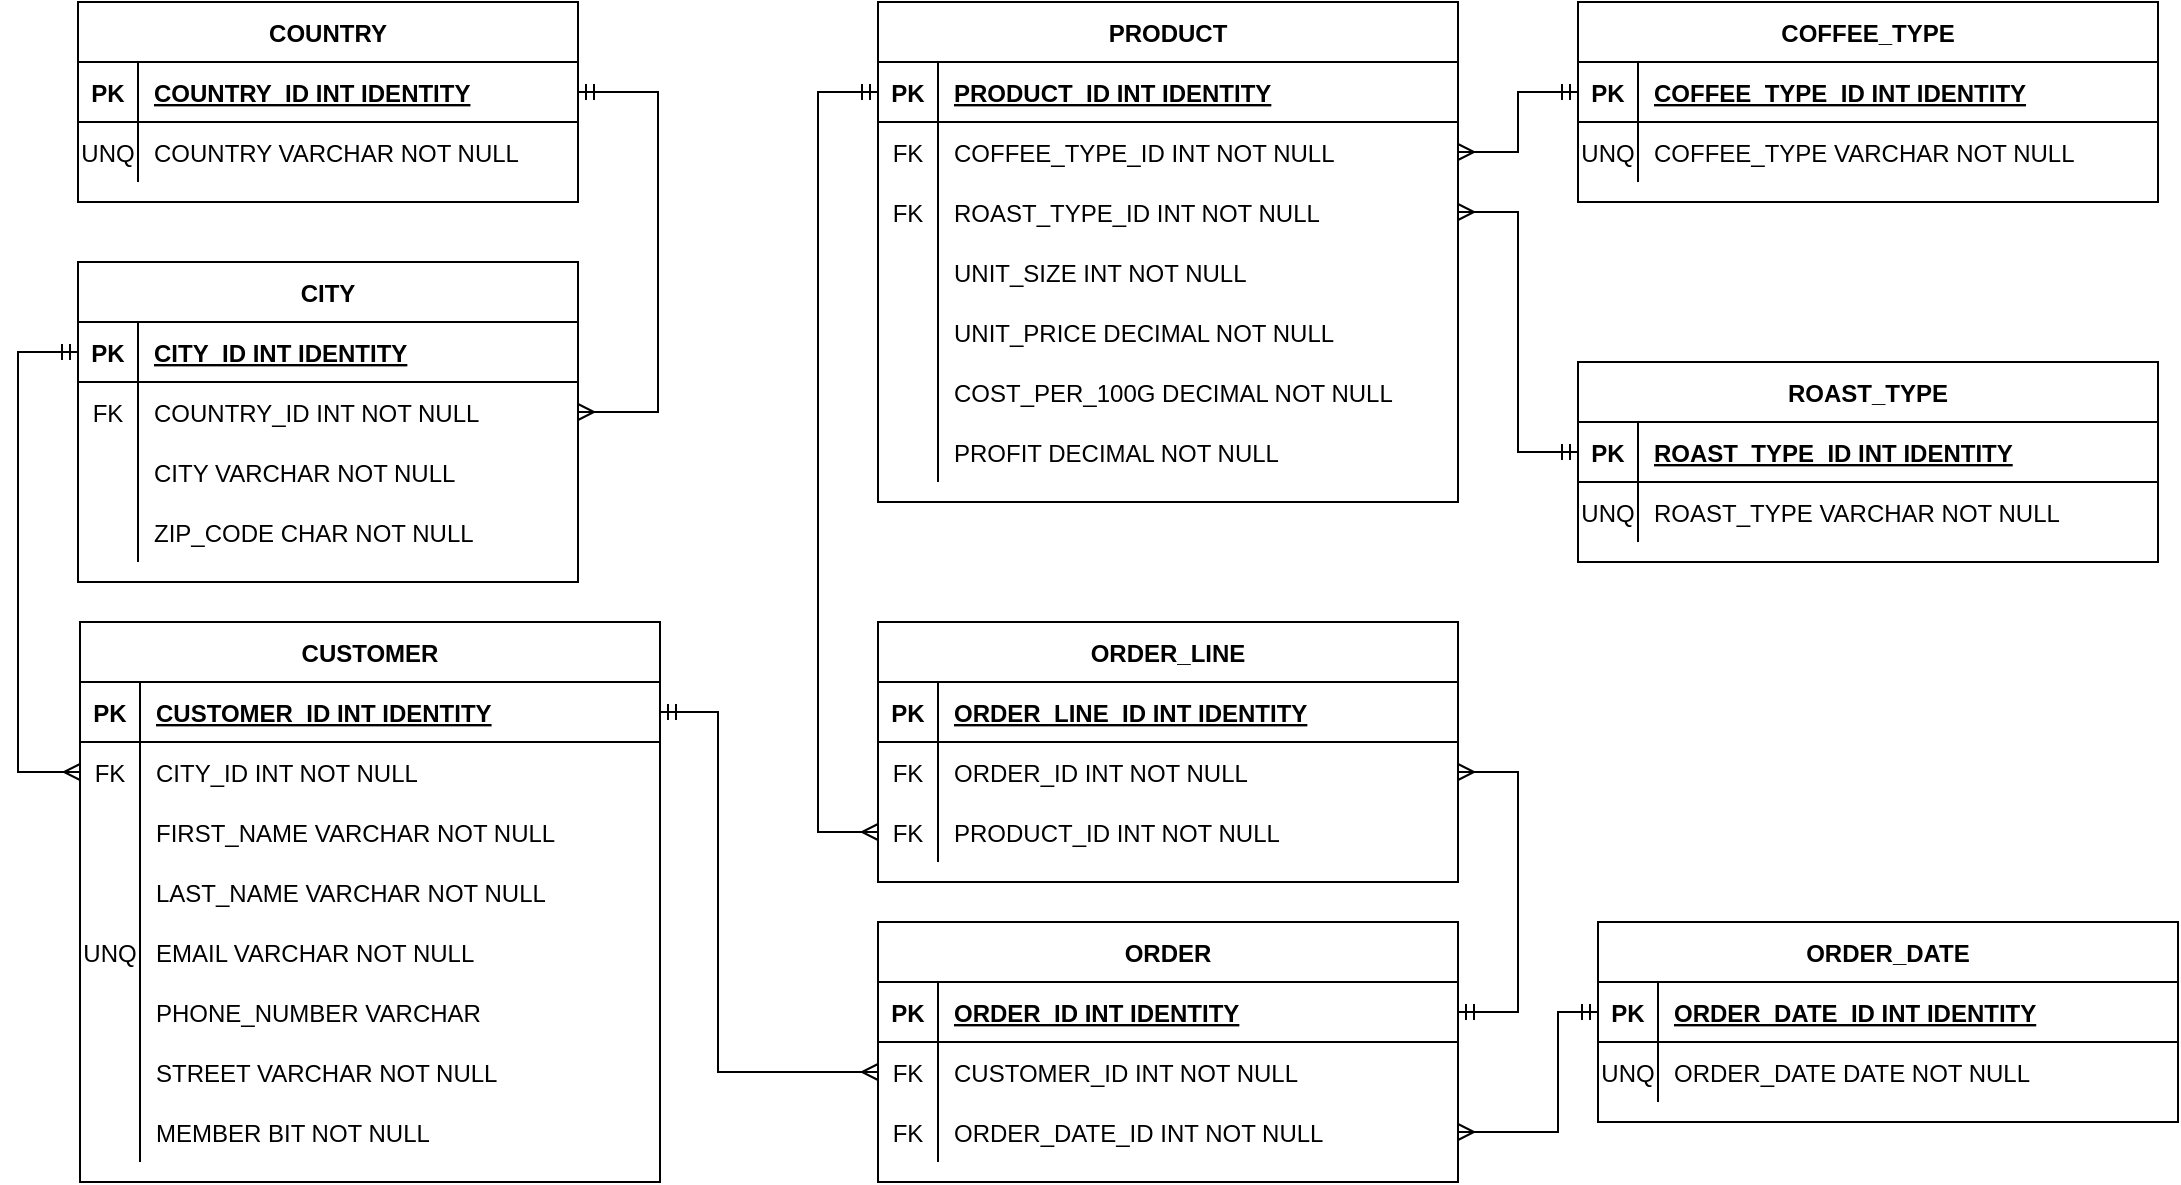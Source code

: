 <mxfile version="26.0.16">
  <diagram id="R2lEEEUBdFMjLlhIrx00" name="Page-1">
    <mxGraphModel dx="1434" dy="836" grid="1" gridSize="10" guides="1" tooltips="1" connect="1" arrows="1" fold="1" page="1" pageScale="1" pageWidth="850" pageHeight="1100" math="0" shadow="0" extFonts="Permanent Marker^https://fonts.googleapis.com/css?family=Permanent+Marker">
      <root>
        <mxCell id="0" />
        <mxCell id="1" parent="0" />
        <mxCell id="C-vyLk0tnHw3VtMMgP7b-2" value="CITY" style="shape=table;startSize=30;container=1;collapsible=1;childLayout=tableLayout;fixedRows=1;rowLines=0;fontStyle=1;align=center;resizeLast=1;" parent="1" vertex="1">
          <mxGeometry x="70" y="340" width="250" height="160" as="geometry" />
        </mxCell>
        <mxCell id="C-vyLk0tnHw3VtMMgP7b-3" value="" style="shape=partialRectangle;collapsible=0;dropTarget=0;pointerEvents=0;fillColor=none;points=[[0,0.5],[1,0.5]];portConstraint=eastwest;top=0;left=0;right=0;bottom=1;" parent="C-vyLk0tnHw3VtMMgP7b-2" vertex="1">
          <mxGeometry y="30" width="250" height="30" as="geometry" />
        </mxCell>
        <mxCell id="C-vyLk0tnHw3VtMMgP7b-4" value="PK" style="shape=partialRectangle;overflow=hidden;connectable=0;fillColor=none;top=0;left=0;bottom=0;right=0;fontStyle=1;" parent="C-vyLk0tnHw3VtMMgP7b-3" vertex="1">
          <mxGeometry width="30" height="30" as="geometry">
            <mxRectangle width="30" height="30" as="alternateBounds" />
          </mxGeometry>
        </mxCell>
        <mxCell id="C-vyLk0tnHw3VtMMgP7b-5" value="CITY_ID INT IDENTITY" style="shape=partialRectangle;overflow=hidden;connectable=0;fillColor=none;top=0;left=0;bottom=0;right=0;align=left;spacingLeft=6;fontStyle=5;" parent="C-vyLk0tnHw3VtMMgP7b-3" vertex="1">
          <mxGeometry x="30" width="220" height="30" as="geometry">
            <mxRectangle width="220" height="30" as="alternateBounds" />
          </mxGeometry>
        </mxCell>
        <mxCell id="C-vyLk0tnHw3VtMMgP7b-6" value="" style="shape=partialRectangle;collapsible=0;dropTarget=0;pointerEvents=0;fillColor=none;points=[[0,0.5],[1,0.5]];portConstraint=eastwest;top=0;left=0;right=0;bottom=0;" parent="C-vyLk0tnHw3VtMMgP7b-2" vertex="1">
          <mxGeometry y="60" width="250" height="30" as="geometry" />
        </mxCell>
        <mxCell id="C-vyLk0tnHw3VtMMgP7b-7" value="FK" style="shape=partialRectangle;overflow=hidden;connectable=0;fillColor=none;top=0;left=0;bottom=0;right=0;" parent="C-vyLk0tnHw3VtMMgP7b-6" vertex="1">
          <mxGeometry width="30" height="30" as="geometry">
            <mxRectangle width="30" height="30" as="alternateBounds" />
          </mxGeometry>
        </mxCell>
        <mxCell id="C-vyLk0tnHw3VtMMgP7b-8" value="COUNTRY_ID INT NOT NULL" style="shape=partialRectangle;overflow=hidden;connectable=0;fillColor=none;top=0;left=0;bottom=0;right=0;align=left;spacingLeft=6;" parent="C-vyLk0tnHw3VtMMgP7b-6" vertex="1">
          <mxGeometry x="30" width="220" height="30" as="geometry">
            <mxRectangle width="220" height="30" as="alternateBounds" />
          </mxGeometry>
        </mxCell>
        <mxCell id="C-vyLk0tnHw3VtMMgP7b-9" value="" style="shape=partialRectangle;collapsible=0;dropTarget=0;pointerEvents=0;fillColor=none;points=[[0,0.5],[1,0.5]];portConstraint=eastwest;top=0;left=0;right=0;bottom=0;" parent="C-vyLk0tnHw3VtMMgP7b-2" vertex="1">
          <mxGeometry y="90" width="250" height="30" as="geometry" />
        </mxCell>
        <mxCell id="C-vyLk0tnHw3VtMMgP7b-10" value="" style="shape=partialRectangle;overflow=hidden;connectable=0;fillColor=none;top=0;left=0;bottom=0;right=0;" parent="C-vyLk0tnHw3VtMMgP7b-9" vertex="1">
          <mxGeometry width="30" height="30" as="geometry">
            <mxRectangle width="30" height="30" as="alternateBounds" />
          </mxGeometry>
        </mxCell>
        <mxCell id="C-vyLk0tnHw3VtMMgP7b-11" value="CITY VARCHAR NOT NULL" style="shape=partialRectangle;overflow=hidden;connectable=0;fillColor=none;top=0;left=0;bottom=0;right=0;align=left;spacingLeft=6;" parent="C-vyLk0tnHw3VtMMgP7b-9" vertex="1">
          <mxGeometry x="30" width="220" height="30" as="geometry">
            <mxRectangle width="220" height="30" as="alternateBounds" />
          </mxGeometry>
        </mxCell>
        <mxCell id="4WcTPn_xQKYpW32ecyxK-1" value="" style="shape=partialRectangle;collapsible=0;dropTarget=0;pointerEvents=0;fillColor=none;points=[[0,0.5],[1,0.5]];portConstraint=eastwest;top=0;left=0;right=0;bottom=0;" parent="C-vyLk0tnHw3VtMMgP7b-2" vertex="1">
          <mxGeometry y="120" width="250" height="30" as="geometry" />
        </mxCell>
        <mxCell id="4WcTPn_xQKYpW32ecyxK-2" value="" style="shape=partialRectangle;overflow=hidden;connectable=0;fillColor=none;top=0;left=0;bottom=0;right=0;" parent="4WcTPn_xQKYpW32ecyxK-1" vertex="1">
          <mxGeometry width="30" height="30" as="geometry">
            <mxRectangle width="30" height="30" as="alternateBounds" />
          </mxGeometry>
        </mxCell>
        <mxCell id="4WcTPn_xQKYpW32ecyxK-3" value="ZIP_CODE CHAR NOT NULL" style="shape=partialRectangle;overflow=hidden;connectable=0;fillColor=none;top=0;left=0;bottom=0;right=0;align=left;spacingLeft=6;" parent="4WcTPn_xQKYpW32ecyxK-1" vertex="1">
          <mxGeometry x="30" width="220" height="30" as="geometry">
            <mxRectangle width="220" height="30" as="alternateBounds" />
          </mxGeometry>
        </mxCell>
        <mxCell id="C-vyLk0tnHw3VtMMgP7b-23" value="COUNTRY" style="shape=table;startSize=30;container=1;collapsible=1;childLayout=tableLayout;fixedRows=1;rowLines=0;fontStyle=1;align=center;resizeLast=1;" parent="1" vertex="1">
          <mxGeometry x="70" y="210" width="250" height="100" as="geometry" />
        </mxCell>
        <mxCell id="C-vyLk0tnHw3VtMMgP7b-24" value="" style="shape=partialRectangle;collapsible=0;dropTarget=0;pointerEvents=0;fillColor=none;points=[[0,0.5],[1,0.5]];portConstraint=eastwest;top=0;left=0;right=0;bottom=1;" parent="C-vyLk0tnHw3VtMMgP7b-23" vertex="1">
          <mxGeometry y="30" width="250" height="30" as="geometry" />
        </mxCell>
        <mxCell id="C-vyLk0tnHw3VtMMgP7b-25" value="PK" style="shape=partialRectangle;overflow=hidden;connectable=0;fillColor=none;top=0;left=0;bottom=0;right=0;fontStyle=1;" parent="C-vyLk0tnHw3VtMMgP7b-24" vertex="1">
          <mxGeometry width="30" height="30" as="geometry">
            <mxRectangle width="30" height="30" as="alternateBounds" />
          </mxGeometry>
        </mxCell>
        <mxCell id="C-vyLk0tnHw3VtMMgP7b-26" value="COUNTRY_ID INT IDENTITY" style="shape=partialRectangle;overflow=hidden;connectable=0;fillColor=none;top=0;left=0;bottom=0;right=0;align=left;spacingLeft=6;fontStyle=5;" parent="C-vyLk0tnHw3VtMMgP7b-24" vertex="1">
          <mxGeometry x="30" width="220" height="30" as="geometry">
            <mxRectangle width="220" height="30" as="alternateBounds" />
          </mxGeometry>
        </mxCell>
        <mxCell id="C-vyLk0tnHw3VtMMgP7b-27" value="" style="shape=partialRectangle;collapsible=0;dropTarget=0;pointerEvents=0;fillColor=none;points=[[0,0.5],[1,0.5]];portConstraint=eastwest;top=0;left=0;right=0;bottom=0;" parent="C-vyLk0tnHw3VtMMgP7b-23" vertex="1">
          <mxGeometry y="60" width="250" height="30" as="geometry" />
        </mxCell>
        <mxCell id="C-vyLk0tnHw3VtMMgP7b-28" value="UNQ" style="shape=partialRectangle;overflow=hidden;connectable=0;fillColor=none;top=0;left=0;bottom=0;right=0;" parent="C-vyLk0tnHw3VtMMgP7b-27" vertex="1">
          <mxGeometry width="30" height="30" as="geometry">
            <mxRectangle width="30" height="30" as="alternateBounds" />
          </mxGeometry>
        </mxCell>
        <mxCell id="C-vyLk0tnHw3VtMMgP7b-29" value="COUNTRY VARCHAR NOT NULL" style="shape=partialRectangle;overflow=hidden;connectable=0;fillColor=none;top=0;left=0;bottom=0;right=0;align=left;spacingLeft=6;" parent="C-vyLk0tnHw3VtMMgP7b-27" vertex="1">
          <mxGeometry x="30" width="220" height="30" as="geometry">
            <mxRectangle width="220" height="30" as="alternateBounds" />
          </mxGeometry>
        </mxCell>
        <mxCell id="KAvF5KsveGvB4CK7EqlH-1" style="edgeStyle=orthogonalEdgeStyle;rounded=0;orthogonalLoop=1;jettySize=auto;html=1;exitX=1;exitY=0.5;exitDx=0;exitDy=0;entryX=1;entryY=0.5;entryDx=0;entryDy=0;startArrow=ERmany;startFill=0;endArrow=ERmandOne;endFill=0;" parent="1" source="C-vyLk0tnHw3VtMMgP7b-6" target="C-vyLk0tnHw3VtMMgP7b-24" edge="1">
          <mxGeometry relative="1" as="geometry">
            <Array as="points">
              <mxPoint x="360" y="415" />
              <mxPoint x="360" y="255" />
            </Array>
          </mxGeometry>
        </mxCell>
        <mxCell id="KAvF5KsveGvB4CK7EqlH-3" value="CUSTOMER" style="shape=table;startSize=30;container=1;collapsible=1;childLayout=tableLayout;fixedRows=1;rowLines=0;fontStyle=1;align=center;resizeLast=1;" parent="1" vertex="1">
          <mxGeometry x="71" y="520" width="290" height="280" as="geometry" />
        </mxCell>
        <mxCell id="KAvF5KsveGvB4CK7EqlH-4" value="" style="shape=partialRectangle;collapsible=0;dropTarget=0;pointerEvents=0;fillColor=none;points=[[0,0.5],[1,0.5]];portConstraint=eastwest;top=0;left=0;right=0;bottom=1;" parent="KAvF5KsveGvB4CK7EqlH-3" vertex="1">
          <mxGeometry y="30" width="290" height="30" as="geometry" />
        </mxCell>
        <mxCell id="KAvF5KsveGvB4CK7EqlH-5" value="PK" style="shape=partialRectangle;overflow=hidden;connectable=0;fillColor=none;top=0;left=0;bottom=0;right=0;fontStyle=1;" parent="KAvF5KsveGvB4CK7EqlH-4" vertex="1">
          <mxGeometry width="30" height="30" as="geometry">
            <mxRectangle width="30" height="30" as="alternateBounds" />
          </mxGeometry>
        </mxCell>
        <mxCell id="KAvF5KsveGvB4CK7EqlH-6" value="CUSTOMER_ID INT IDENTITY" style="shape=partialRectangle;overflow=hidden;connectable=0;fillColor=none;top=0;left=0;bottom=0;right=0;align=left;spacingLeft=6;fontStyle=5;" parent="KAvF5KsveGvB4CK7EqlH-4" vertex="1">
          <mxGeometry x="30" width="260" height="30" as="geometry">
            <mxRectangle width="260" height="30" as="alternateBounds" />
          </mxGeometry>
        </mxCell>
        <mxCell id="KAvF5KsveGvB4CK7EqlH-7" value="" style="shape=partialRectangle;collapsible=0;dropTarget=0;pointerEvents=0;fillColor=none;points=[[0,0.5],[1,0.5]];portConstraint=eastwest;top=0;left=0;right=0;bottom=0;" parent="KAvF5KsveGvB4CK7EqlH-3" vertex="1">
          <mxGeometry y="60" width="290" height="30" as="geometry" />
        </mxCell>
        <mxCell id="KAvF5KsveGvB4CK7EqlH-8" value="FK" style="shape=partialRectangle;overflow=hidden;connectable=0;fillColor=none;top=0;left=0;bottom=0;right=0;" parent="KAvF5KsveGvB4CK7EqlH-7" vertex="1">
          <mxGeometry width="30" height="30" as="geometry">
            <mxRectangle width="30" height="30" as="alternateBounds" />
          </mxGeometry>
        </mxCell>
        <mxCell id="KAvF5KsveGvB4CK7EqlH-9" value="CITY_ID INT NOT NULL" style="shape=partialRectangle;overflow=hidden;connectable=0;fillColor=none;top=0;left=0;bottom=0;right=0;align=left;spacingLeft=6;" parent="KAvF5KsveGvB4CK7EqlH-7" vertex="1">
          <mxGeometry x="30" width="260" height="30" as="geometry">
            <mxRectangle width="260" height="30" as="alternateBounds" />
          </mxGeometry>
        </mxCell>
        <mxCell id="KAvF5KsveGvB4CK7EqlH-10" value="" style="shape=partialRectangle;collapsible=0;dropTarget=0;pointerEvents=0;fillColor=none;points=[[0,0.5],[1,0.5]];portConstraint=eastwest;top=0;left=0;right=0;bottom=0;" parent="KAvF5KsveGvB4CK7EqlH-3" vertex="1">
          <mxGeometry y="90" width="290" height="30" as="geometry" />
        </mxCell>
        <mxCell id="KAvF5KsveGvB4CK7EqlH-11" value="" style="shape=partialRectangle;overflow=hidden;connectable=0;fillColor=none;top=0;left=0;bottom=0;right=0;" parent="KAvF5KsveGvB4CK7EqlH-10" vertex="1">
          <mxGeometry width="30" height="30" as="geometry">
            <mxRectangle width="30" height="30" as="alternateBounds" />
          </mxGeometry>
        </mxCell>
        <mxCell id="KAvF5KsveGvB4CK7EqlH-12" value="FIRST_NAME VARCHAR NOT NULL" style="shape=partialRectangle;overflow=hidden;connectable=0;fillColor=none;top=0;left=0;bottom=0;right=0;align=left;spacingLeft=6;" parent="KAvF5KsveGvB4CK7EqlH-10" vertex="1">
          <mxGeometry x="30" width="260" height="30" as="geometry">
            <mxRectangle width="260" height="30" as="alternateBounds" />
          </mxGeometry>
        </mxCell>
        <mxCell id="KAvF5KsveGvB4CK7EqlH-15" value="" style="shape=partialRectangle;collapsible=0;dropTarget=0;pointerEvents=0;fillColor=none;points=[[0,0.5],[1,0.5]];portConstraint=eastwest;top=0;left=0;right=0;bottom=0;" parent="KAvF5KsveGvB4CK7EqlH-3" vertex="1">
          <mxGeometry y="120" width="290" height="30" as="geometry" />
        </mxCell>
        <mxCell id="KAvF5KsveGvB4CK7EqlH-16" value="" style="shape=partialRectangle;overflow=hidden;connectable=0;fillColor=none;top=0;left=0;bottom=0;right=0;" parent="KAvF5KsveGvB4CK7EqlH-15" vertex="1">
          <mxGeometry width="30" height="30" as="geometry">
            <mxRectangle width="30" height="30" as="alternateBounds" />
          </mxGeometry>
        </mxCell>
        <mxCell id="KAvF5KsveGvB4CK7EqlH-17" value="LAST_NAME VARCHAR NOT NULL" style="shape=partialRectangle;overflow=hidden;connectable=0;fillColor=none;top=0;left=0;bottom=0;right=0;align=left;spacingLeft=6;" parent="KAvF5KsveGvB4CK7EqlH-15" vertex="1">
          <mxGeometry x="30" width="260" height="30" as="geometry">
            <mxRectangle width="260" height="30" as="alternateBounds" />
          </mxGeometry>
        </mxCell>
        <mxCell id="KAvF5KsveGvB4CK7EqlH-18" value="" style="shape=partialRectangle;collapsible=0;dropTarget=0;pointerEvents=0;fillColor=none;points=[[0,0.5],[1,0.5]];portConstraint=eastwest;top=0;left=0;right=0;bottom=0;" parent="KAvF5KsveGvB4CK7EqlH-3" vertex="1">
          <mxGeometry y="150" width="290" height="30" as="geometry" />
        </mxCell>
        <mxCell id="KAvF5KsveGvB4CK7EqlH-19" value="UNQ" style="shape=partialRectangle;overflow=hidden;connectable=0;fillColor=none;top=0;left=0;bottom=0;right=0;" parent="KAvF5KsveGvB4CK7EqlH-18" vertex="1">
          <mxGeometry width="30" height="30" as="geometry">
            <mxRectangle width="30" height="30" as="alternateBounds" />
          </mxGeometry>
        </mxCell>
        <mxCell id="KAvF5KsveGvB4CK7EqlH-20" value="EMAIL VARCHAR NOT NULL" style="shape=partialRectangle;overflow=hidden;connectable=0;fillColor=none;top=0;left=0;bottom=0;right=0;align=left;spacingLeft=6;" parent="KAvF5KsveGvB4CK7EqlH-18" vertex="1">
          <mxGeometry x="30" width="260" height="30" as="geometry">
            <mxRectangle width="260" height="30" as="alternateBounds" />
          </mxGeometry>
        </mxCell>
        <mxCell id="KAvF5KsveGvB4CK7EqlH-21" value="" style="shape=partialRectangle;collapsible=0;dropTarget=0;pointerEvents=0;fillColor=none;points=[[0,0.5],[1,0.5]];portConstraint=eastwest;top=0;left=0;right=0;bottom=0;" parent="KAvF5KsveGvB4CK7EqlH-3" vertex="1">
          <mxGeometry y="180" width="290" height="30" as="geometry" />
        </mxCell>
        <mxCell id="KAvF5KsveGvB4CK7EqlH-22" value="" style="shape=partialRectangle;overflow=hidden;connectable=0;fillColor=none;top=0;left=0;bottom=0;right=0;" parent="KAvF5KsveGvB4CK7EqlH-21" vertex="1">
          <mxGeometry width="30" height="30" as="geometry">
            <mxRectangle width="30" height="30" as="alternateBounds" />
          </mxGeometry>
        </mxCell>
        <mxCell id="KAvF5KsveGvB4CK7EqlH-23" value="PHONE_NUMBER VARCHAR" style="shape=partialRectangle;overflow=hidden;connectable=0;fillColor=none;top=0;left=0;bottom=0;right=0;align=left;spacingLeft=6;" parent="KAvF5KsveGvB4CK7EqlH-21" vertex="1">
          <mxGeometry x="30" width="260" height="30" as="geometry">
            <mxRectangle width="260" height="30" as="alternateBounds" />
          </mxGeometry>
        </mxCell>
        <mxCell id="KAvF5KsveGvB4CK7EqlH-24" value="" style="shape=partialRectangle;collapsible=0;dropTarget=0;pointerEvents=0;fillColor=none;points=[[0,0.5],[1,0.5]];portConstraint=eastwest;top=0;left=0;right=0;bottom=0;" parent="KAvF5KsveGvB4CK7EqlH-3" vertex="1">
          <mxGeometry y="210" width="290" height="30" as="geometry" />
        </mxCell>
        <mxCell id="KAvF5KsveGvB4CK7EqlH-25" value="" style="shape=partialRectangle;overflow=hidden;connectable=0;fillColor=none;top=0;left=0;bottom=0;right=0;" parent="KAvF5KsveGvB4CK7EqlH-24" vertex="1">
          <mxGeometry width="30" height="30" as="geometry">
            <mxRectangle width="30" height="30" as="alternateBounds" />
          </mxGeometry>
        </mxCell>
        <mxCell id="KAvF5KsveGvB4CK7EqlH-26" value="STREET VARCHAR NOT NULL" style="shape=partialRectangle;overflow=hidden;connectable=0;fillColor=none;top=0;left=0;bottom=0;right=0;align=left;spacingLeft=6;" parent="KAvF5KsveGvB4CK7EqlH-24" vertex="1">
          <mxGeometry x="30" width="260" height="30" as="geometry">
            <mxRectangle width="260" height="30" as="alternateBounds" />
          </mxGeometry>
        </mxCell>
        <mxCell id="KAvF5KsveGvB4CK7EqlH-27" value="" style="shape=partialRectangle;collapsible=0;dropTarget=0;pointerEvents=0;fillColor=none;points=[[0,0.5],[1,0.5]];portConstraint=eastwest;top=0;left=0;right=0;bottom=0;" parent="KAvF5KsveGvB4CK7EqlH-3" vertex="1">
          <mxGeometry y="240" width="290" height="30" as="geometry" />
        </mxCell>
        <mxCell id="KAvF5KsveGvB4CK7EqlH-28" value="" style="shape=partialRectangle;overflow=hidden;connectable=0;fillColor=none;top=0;left=0;bottom=0;right=0;" parent="KAvF5KsveGvB4CK7EqlH-27" vertex="1">
          <mxGeometry width="30" height="30" as="geometry">
            <mxRectangle width="30" height="30" as="alternateBounds" />
          </mxGeometry>
        </mxCell>
        <mxCell id="KAvF5KsveGvB4CK7EqlH-29" value="MEMBER BIT NOT NULL" style="shape=partialRectangle;overflow=hidden;connectable=0;fillColor=none;top=0;left=0;bottom=0;right=0;align=left;spacingLeft=6;" parent="KAvF5KsveGvB4CK7EqlH-27" vertex="1">
          <mxGeometry x="30" width="260" height="30" as="geometry">
            <mxRectangle width="260" height="30" as="alternateBounds" />
          </mxGeometry>
        </mxCell>
        <mxCell id="KAvF5KsveGvB4CK7EqlH-14" style="edgeStyle=orthogonalEdgeStyle;rounded=0;orthogonalLoop=1;jettySize=auto;html=1;exitX=0;exitY=0.5;exitDx=0;exitDy=0;entryX=0;entryY=0.5;entryDx=0;entryDy=0;endArrow=ERmandOne;endFill=0;startArrow=ERmany;startFill=0;" parent="1" source="KAvF5KsveGvB4CK7EqlH-7" target="C-vyLk0tnHw3VtMMgP7b-3" edge="1">
          <mxGeometry relative="1" as="geometry">
            <Array as="points">
              <mxPoint x="40" y="595" />
              <mxPoint x="40" y="385" />
            </Array>
            <mxPoint x="70" y="405" as="targetPoint" />
          </mxGeometry>
        </mxCell>
        <mxCell id="KAvF5KsveGvB4CK7EqlH-30" value="ORDER" style="shape=table;startSize=30;container=1;collapsible=1;childLayout=tableLayout;fixedRows=1;rowLines=0;fontStyle=1;align=center;resizeLast=1;" parent="1" vertex="1">
          <mxGeometry x="470" y="670" width="290" height="130" as="geometry" />
        </mxCell>
        <mxCell id="KAvF5KsveGvB4CK7EqlH-31" value="" style="shape=partialRectangle;collapsible=0;dropTarget=0;pointerEvents=0;fillColor=none;points=[[0,0.5],[1,0.5]];portConstraint=eastwest;top=0;left=0;right=0;bottom=1;" parent="KAvF5KsveGvB4CK7EqlH-30" vertex="1">
          <mxGeometry y="30" width="290" height="30" as="geometry" />
        </mxCell>
        <mxCell id="KAvF5KsveGvB4CK7EqlH-32" value="PK" style="shape=partialRectangle;overflow=hidden;connectable=0;fillColor=none;top=0;left=0;bottom=0;right=0;fontStyle=1;" parent="KAvF5KsveGvB4CK7EqlH-31" vertex="1">
          <mxGeometry width="30" height="30" as="geometry">
            <mxRectangle width="30" height="30" as="alternateBounds" />
          </mxGeometry>
        </mxCell>
        <mxCell id="KAvF5KsveGvB4CK7EqlH-33" value="ORDER_ID INT IDENTITY" style="shape=partialRectangle;overflow=hidden;connectable=0;fillColor=none;top=0;left=0;bottom=0;right=0;align=left;spacingLeft=6;fontStyle=5;" parent="KAvF5KsveGvB4CK7EqlH-31" vertex="1">
          <mxGeometry x="30" width="260" height="30" as="geometry">
            <mxRectangle width="260" height="30" as="alternateBounds" />
          </mxGeometry>
        </mxCell>
        <mxCell id="KAvF5KsveGvB4CK7EqlH-34" value="" style="shape=partialRectangle;collapsible=0;dropTarget=0;pointerEvents=0;fillColor=none;points=[[0,0.5],[1,0.5]];portConstraint=eastwest;top=0;left=0;right=0;bottom=0;" parent="KAvF5KsveGvB4CK7EqlH-30" vertex="1">
          <mxGeometry y="60" width="290" height="30" as="geometry" />
        </mxCell>
        <mxCell id="KAvF5KsveGvB4CK7EqlH-35" value="FK" style="shape=partialRectangle;overflow=hidden;connectable=0;fillColor=none;top=0;left=0;bottom=0;right=0;" parent="KAvF5KsveGvB4CK7EqlH-34" vertex="1">
          <mxGeometry width="30" height="30" as="geometry">
            <mxRectangle width="30" height="30" as="alternateBounds" />
          </mxGeometry>
        </mxCell>
        <mxCell id="KAvF5KsveGvB4CK7EqlH-36" value="CUSTOMER_ID INT NOT NULL" style="shape=partialRectangle;overflow=hidden;connectable=0;fillColor=none;top=0;left=0;bottom=0;right=0;align=left;spacingLeft=6;" parent="KAvF5KsveGvB4CK7EqlH-34" vertex="1">
          <mxGeometry x="30" width="260" height="30" as="geometry">
            <mxRectangle width="260" height="30" as="alternateBounds" />
          </mxGeometry>
        </mxCell>
        <mxCell id="KAvF5KsveGvB4CK7EqlH-37" value="" style="shape=partialRectangle;collapsible=0;dropTarget=0;pointerEvents=0;fillColor=none;points=[[0,0.5],[1,0.5]];portConstraint=eastwest;top=0;left=0;right=0;bottom=0;" parent="KAvF5KsveGvB4CK7EqlH-30" vertex="1">
          <mxGeometry y="90" width="290" height="30" as="geometry" />
        </mxCell>
        <mxCell id="KAvF5KsveGvB4CK7EqlH-38" value="FK" style="shape=partialRectangle;overflow=hidden;connectable=0;fillColor=none;top=0;left=0;bottom=0;right=0;" parent="KAvF5KsveGvB4CK7EqlH-37" vertex="1">
          <mxGeometry width="30" height="30" as="geometry">
            <mxRectangle width="30" height="30" as="alternateBounds" />
          </mxGeometry>
        </mxCell>
        <mxCell id="KAvF5KsveGvB4CK7EqlH-39" value="ORDER_DATE_ID INT NOT NULL" style="shape=partialRectangle;overflow=hidden;connectable=0;fillColor=none;top=0;left=0;bottom=0;right=0;align=left;spacingLeft=6;" parent="KAvF5KsveGvB4CK7EqlH-37" vertex="1">
          <mxGeometry x="30" width="260" height="30" as="geometry">
            <mxRectangle width="260" height="30" as="alternateBounds" />
          </mxGeometry>
        </mxCell>
        <mxCell id="KAvF5KsveGvB4CK7EqlH-55" style="edgeStyle=orthogonalEdgeStyle;rounded=0;orthogonalLoop=1;jettySize=auto;html=1;exitX=0;exitY=0.5;exitDx=0;exitDy=0;entryX=1;entryY=0.5;entryDx=0;entryDy=0;startArrow=ERmany;startFill=0;endArrow=ERmandOne;endFill=0;" parent="1" source="KAvF5KsveGvB4CK7EqlH-34" target="KAvF5KsveGvB4CK7EqlH-4" edge="1">
          <mxGeometry relative="1" as="geometry">
            <Array as="points">
              <mxPoint x="390" y="745" />
              <mxPoint x="390" y="565" />
            </Array>
          </mxGeometry>
        </mxCell>
        <mxCell id="KAvF5KsveGvB4CK7EqlH-56" value="ORDER_LINE" style="shape=table;startSize=30;container=1;collapsible=1;childLayout=tableLayout;fixedRows=1;rowLines=0;fontStyle=1;align=center;resizeLast=1;" parent="1" vertex="1">
          <mxGeometry x="470" y="520" width="290" height="130" as="geometry" />
        </mxCell>
        <mxCell id="KAvF5KsveGvB4CK7EqlH-57" value="" style="shape=partialRectangle;collapsible=0;dropTarget=0;pointerEvents=0;fillColor=none;points=[[0,0.5],[1,0.5]];portConstraint=eastwest;top=0;left=0;right=0;bottom=1;" parent="KAvF5KsveGvB4CK7EqlH-56" vertex="1">
          <mxGeometry y="30" width="290" height="30" as="geometry" />
        </mxCell>
        <mxCell id="KAvF5KsveGvB4CK7EqlH-58" value="PK" style="shape=partialRectangle;overflow=hidden;connectable=0;fillColor=none;top=0;left=0;bottom=0;right=0;fontStyle=1;" parent="KAvF5KsveGvB4CK7EqlH-57" vertex="1">
          <mxGeometry width="30" height="30" as="geometry">
            <mxRectangle width="30" height="30" as="alternateBounds" />
          </mxGeometry>
        </mxCell>
        <mxCell id="KAvF5KsveGvB4CK7EqlH-59" value="ORDER_LINE_ID INT IDENTITY" style="shape=partialRectangle;overflow=hidden;connectable=0;fillColor=none;top=0;left=0;bottom=0;right=0;align=left;spacingLeft=6;fontStyle=5;" parent="KAvF5KsveGvB4CK7EqlH-57" vertex="1">
          <mxGeometry x="30" width="260" height="30" as="geometry">
            <mxRectangle width="260" height="30" as="alternateBounds" />
          </mxGeometry>
        </mxCell>
        <mxCell id="KAvF5KsveGvB4CK7EqlH-60" value="" style="shape=partialRectangle;collapsible=0;dropTarget=0;pointerEvents=0;fillColor=none;points=[[0,0.5],[1,0.5]];portConstraint=eastwest;top=0;left=0;right=0;bottom=0;" parent="KAvF5KsveGvB4CK7EqlH-56" vertex="1">
          <mxGeometry y="60" width="290" height="30" as="geometry" />
        </mxCell>
        <mxCell id="KAvF5KsveGvB4CK7EqlH-61" value="FK" style="shape=partialRectangle;overflow=hidden;connectable=0;fillColor=none;top=0;left=0;bottom=0;right=0;" parent="KAvF5KsveGvB4CK7EqlH-60" vertex="1">
          <mxGeometry width="30" height="30" as="geometry">
            <mxRectangle width="30" height="30" as="alternateBounds" />
          </mxGeometry>
        </mxCell>
        <mxCell id="KAvF5KsveGvB4CK7EqlH-62" value="ORDER_ID INT NOT NULL" style="shape=partialRectangle;overflow=hidden;connectable=0;fillColor=none;top=0;left=0;bottom=0;right=0;align=left;spacingLeft=6;" parent="KAvF5KsveGvB4CK7EqlH-60" vertex="1">
          <mxGeometry x="30" width="260" height="30" as="geometry">
            <mxRectangle width="260" height="30" as="alternateBounds" />
          </mxGeometry>
        </mxCell>
        <mxCell id="KAvF5KsveGvB4CK7EqlH-63" value="" style="shape=partialRectangle;collapsible=0;dropTarget=0;pointerEvents=0;fillColor=none;points=[[0,0.5],[1,0.5]];portConstraint=eastwest;top=0;left=0;right=0;bottom=0;" parent="KAvF5KsveGvB4CK7EqlH-56" vertex="1">
          <mxGeometry y="90" width="290" height="30" as="geometry" />
        </mxCell>
        <mxCell id="KAvF5KsveGvB4CK7EqlH-64" value="FK" style="shape=partialRectangle;overflow=hidden;connectable=0;fillColor=none;top=0;left=0;bottom=0;right=0;" parent="KAvF5KsveGvB4CK7EqlH-63" vertex="1">
          <mxGeometry width="30" height="30" as="geometry">
            <mxRectangle width="30" height="30" as="alternateBounds" />
          </mxGeometry>
        </mxCell>
        <mxCell id="KAvF5KsveGvB4CK7EqlH-65" value="PRODUCT_ID INT NOT NULL" style="shape=partialRectangle;overflow=hidden;connectable=0;fillColor=none;top=0;left=0;bottom=0;right=0;align=left;spacingLeft=6;" parent="KAvF5KsveGvB4CK7EqlH-63" vertex="1">
          <mxGeometry x="30" width="260" height="30" as="geometry">
            <mxRectangle width="260" height="30" as="alternateBounds" />
          </mxGeometry>
        </mxCell>
        <mxCell id="KAvF5KsveGvB4CK7EqlH-72" style="edgeStyle=orthogonalEdgeStyle;rounded=0;orthogonalLoop=1;jettySize=auto;html=1;startArrow=ERmany;startFill=0;endArrow=ERmandOne;endFill=0;entryX=1;entryY=0.5;entryDx=0;entryDy=0;exitX=1;exitY=0.5;exitDx=0;exitDy=0;" parent="1" source="KAvF5KsveGvB4CK7EqlH-60" target="KAvF5KsveGvB4CK7EqlH-31" edge="1">
          <mxGeometry relative="1" as="geometry">
            <mxPoint x="610" y="685" as="targetPoint" />
            <Array as="points">
              <mxPoint x="790" y="595" />
              <mxPoint x="790" y="715" />
            </Array>
            <mxPoint x="760" y="525" as="sourcePoint" />
          </mxGeometry>
        </mxCell>
        <mxCell id="KAvF5KsveGvB4CK7EqlH-73" value="PRODUCT" style="shape=table;startSize=30;container=1;collapsible=1;childLayout=tableLayout;fixedRows=1;rowLines=0;fontStyle=1;align=center;resizeLast=1;" parent="1" vertex="1">
          <mxGeometry x="470" y="210" width="290" height="250" as="geometry" />
        </mxCell>
        <mxCell id="KAvF5KsveGvB4CK7EqlH-74" value="" style="shape=partialRectangle;collapsible=0;dropTarget=0;pointerEvents=0;fillColor=none;points=[[0,0.5],[1,0.5]];portConstraint=eastwest;top=0;left=0;right=0;bottom=1;" parent="KAvF5KsveGvB4CK7EqlH-73" vertex="1">
          <mxGeometry y="30" width="290" height="30" as="geometry" />
        </mxCell>
        <mxCell id="KAvF5KsveGvB4CK7EqlH-75" value="PK" style="shape=partialRectangle;overflow=hidden;connectable=0;fillColor=none;top=0;left=0;bottom=0;right=0;fontStyle=1;" parent="KAvF5KsveGvB4CK7EqlH-74" vertex="1">
          <mxGeometry width="30" height="30" as="geometry">
            <mxRectangle width="30" height="30" as="alternateBounds" />
          </mxGeometry>
        </mxCell>
        <mxCell id="KAvF5KsveGvB4CK7EqlH-76" value="PRODUCT_ID INT IDENTITY" style="shape=partialRectangle;overflow=hidden;connectable=0;fillColor=none;top=0;left=0;bottom=0;right=0;align=left;spacingLeft=6;fontStyle=5;" parent="KAvF5KsveGvB4CK7EqlH-74" vertex="1">
          <mxGeometry x="30" width="260" height="30" as="geometry">
            <mxRectangle width="260" height="30" as="alternateBounds" />
          </mxGeometry>
        </mxCell>
        <mxCell id="KAvF5KsveGvB4CK7EqlH-80" value="" style="shape=partialRectangle;collapsible=0;dropTarget=0;pointerEvents=0;fillColor=none;points=[[0,0.5],[1,0.5]];portConstraint=eastwest;top=0;left=0;right=0;bottom=0;" parent="KAvF5KsveGvB4CK7EqlH-73" vertex="1">
          <mxGeometry y="60" width="290" height="30" as="geometry" />
        </mxCell>
        <mxCell id="KAvF5KsveGvB4CK7EqlH-81" value="FK" style="shape=partialRectangle;overflow=hidden;connectable=0;fillColor=none;top=0;left=0;bottom=0;right=0;" parent="KAvF5KsveGvB4CK7EqlH-80" vertex="1">
          <mxGeometry width="30" height="30" as="geometry">
            <mxRectangle width="30" height="30" as="alternateBounds" />
          </mxGeometry>
        </mxCell>
        <mxCell id="KAvF5KsveGvB4CK7EqlH-82" value="COFFEE_TYPE_ID INT NOT NULL" style="shape=partialRectangle;overflow=hidden;connectable=0;fillColor=none;top=0;left=0;bottom=0;right=0;align=left;spacingLeft=6;" parent="KAvF5KsveGvB4CK7EqlH-80" vertex="1">
          <mxGeometry x="30" width="260" height="30" as="geometry">
            <mxRectangle width="260" height="30" as="alternateBounds" />
          </mxGeometry>
        </mxCell>
        <mxCell id="KAvF5KsveGvB4CK7EqlH-100" value="" style="shape=partialRectangle;collapsible=0;dropTarget=0;pointerEvents=0;fillColor=none;points=[[0,0.5],[1,0.5]];portConstraint=eastwest;top=0;left=0;right=0;bottom=0;" parent="KAvF5KsveGvB4CK7EqlH-73" vertex="1">
          <mxGeometry y="90" width="290" height="30" as="geometry" />
        </mxCell>
        <mxCell id="KAvF5KsveGvB4CK7EqlH-101" value="FK" style="shape=partialRectangle;overflow=hidden;connectable=0;fillColor=none;top=0;left=0;bottom=0;right=0;" parent="KAvF5KsveGvB4CK7EqlH-100" vertex="1">
          <mxGeometry width="30" height="30" as="geometry">
            <mxRectangle width="30" height="30" as="alternateBounds" />
          </mxGeometry>
        </mxCell>
        <mxCell id="KAvF5KsveGvB4CK7EqlH-102" value="ROAST_TYPE_ID INT NOT NULL" style="shape=partialRectangle;overflow=hidden;connectable=0;fillColor=none;top=0;left=0;bottom=0;right=0;align=left;spacingLeft=6;" parent="KAvF5KsveGvB4CK7EqlH-100" vertex="1">
          <mxGeometry x="30" width="260" height="30" as="geometry">
            <mxRectangle width="260" height="30" as="alternateBounds" />
          </mxGeometry>
        </mxCell>
        <mxCell id="KAvF5KsveGvB4CK7EqlH-103" value="" style="shape=partialRectangle;collapsible=0;dropTarget=0;pointerEvents=0;fillColor=none;points=[[0,0.5],[1,0.5]];portConstraint=eastwest;top=0;left=0;right=0;bottom=0;" parent="KAvF5KsveGvB4CK7EqlH-73" vertex="1">
          <mxGeometry y="120" width="290" height="30" as="geometry" />
        </mxCell>
        <mxCell id="KAvF5KsveGvB4CK7EqlH-104" value="" style="shape=partialRectangle;overflow=hidden;connectable=0;fillColor=none;top=0;left=0;bottom=0;right=0;" parent="KAvF5KsveGvB4CK7EqlH-103" vertex="1">
          <mxGeometry width="30" height="30" as="geometry">
            <mxRectangle width="30" height="30" as="alternateBounds" />
          </mxGeometry>
        </mxCell>
        <mxCell id="KAvF5KsveGvB4CK7EqlH-105" value="UNIT_SIZE INT NOT NULL" style="shape=partialRectangle;overflow=hidden;connectable=0;fillColor=none;top=0;left=0;bottom=0;right=0;align=left;spacingLeft=6;" parent="KAvF5KsveGvB4CK7EqlH-103" vertex="1">
          <mxGeometry x="30" width="260" height="30" as="geometry">
            <mxRectangle width="260" height="30" as="alternateBounds" />
          </mxGeometry>
        </mxCell>
        <mxCell id="KAvF5KsveGvB4CK7EqlH-106" value="" style="shape=partialRectangle;collapsible=0;dropTarget=0;pointerEvents=0;fillColor=none;points=[[0,0.5],[1,0.5]];portConstraint=eastwest;top=0;left=0;right=0;bottom=0;" parent="KAvF5KsveGvB4CK7EqlH-73" vertex="1">
          <mxGeometry y="150" width="290" height="30" as="geometry" />
        </mxCell>
        <mxCell id="KAvF5KsveGvB4CK7EqlH-107" value="" style="shape=partialRectangle;overflow=hidden;connectable=0;fillColor=none;top=0;left=0;bottom=0;right=0;" parent="KAvF5KsveGvB4CK7EqlH-106" vertex="1">
          <mxGeometry width="30" height="30" as="geometry">
            <mxRectangle width="30" height="30" as="alternateBounds" />
          </mxGeometry>
        </mxCell>
        <mxCell id="KAvF5KsveGvB4CK7EqlH-108" value="UNIT_PRICE DECIMAL NOT NULL" style="shape=partialRectangle;overflow=hidden;connectable=0;fillColor=none;top=0;left=0;bottom=0;right=0;align=left;spacingLeft=6;" parent="KAvF5KsveGvB4CK7EqlH-106" vertex="1">
          <mxGeometry x="30" width="260" height="30" as="geometry">
            <mxRectangle width="260" height="30" as="alternateBounds" />
          </mxGeometry>
        </mxCell>
        <mxCell id="KAvF5KsveGvB4CK7EqlH-109" value="" style="shape=partialRectangle;collapsible=0;dropTarget=0;pointerEvents=0;fillColor=none;points=[[0,0.5],[1,0.5]];portConstraint=eastwest;top=0;left=0;right=0;bottom=0;" parent="KAvF5KsveGvB4CK7EqlH-73" vertex="1">
          <mxGeometry y="180" width="290" height="30" as="geometry" />
        </mxCell>
        <mxCell id="KAvF5KsveGvB4CK7EqlH-110" value="" style="shape=partialRectangle;overflow=hidden;connectable=0;fillColor=none;top=0;left=0;bottom=0;right=0;" parent="KAvF5KsveGvB4CK7EqlH-109" vertex="1">
          <mxGeometry width="30" height="30" as="geometry">
            <mxRectangle width="30" height="30" as="alternateBounds" />
          </mxGeometry>
        </mxCell>
        <mxCell id="KAvF5KsveGvB4CK7EqlH-111" value="COST_PER_100G DECIMAL NOT NULL" style="shape=partialRectangle;overflow=hidden;connectable=0;fillColor=none;top=0;left=0;bottom=0;right=0;align=left;spacingLeft=6;" parent="KAvF5KsveGvB4CK7EqlH-109" vertex="1">
          <mxGeometry x="30" width="260" height="30" as="geometry">
            <mxRectangle width="260" height="30" as="alternateBounds" />
          </mxGeometry>
        </mxCell>
        <mxCell id="KAvF5KsveGvB4CK7EqlH-112" value="" style="shape=partialRectangle;collapsible=0;dropTarget=0;pointerEvents=0;fillColor=none;points=[[0,0.5],[1,0.5]];portConstraint=eastwest;top=0;left=0;right=0;bottom=0;" parent="KAvF5KsveGvB4CK7EqlH-73" vertex="1">
          <mxGeometry y="210" width="290" height="30" as="geometry" />
        </mxCell>
        <mxCell id="KAvF5KsveGvB4CK7EqlH-113" value="" style="shape=partialRectangle;overflow=hidden;connectable=0;fillColor=none;top=0;left=0;bottom=0;right=0;" parent="KAvF5KsveGvB4CK7EqlH-112" vertex="1">
          <mxGeometry width="30" height="30" as="geometry">
            <mxRectangle width="30" height="30" as="alternateBounds" />
          </mxGeometry>
        </mxCell>
        <mxCell id="KAvF5KsveGvB4CK7EqlH-114" value="PROFIT DECIMAL NOT NULL" style="shape=partialRectangle;overflow=hidden;connectable=0;fillColor=none;top=0;left=0;bottom=0;right=0;align=left;spacingLeft=6;" parent="KAvF5KsveGvB4CK7EqlH-112" vertex="1">
          <mxGeometry x="30" width="260" height="30" as="geometry">
            <mxRectangle width="260" height="30" as="alternateBounds" />
          </mxGeometry>
        </mxCell>
        <mxCell id="KAvF5KsveGvB4CK7EqlH-83" value="COFFEE_TYPE" style="shape=table;startSize=30;container=1;collapsible=1;childLayout=tableLayout;fixedRows=1;rowLines=0;fontStyle=1;align=center;resizeLast=1;" parent="1" vertex="1">
          <mxGeometry x="820" y="210" width="290" height="100" as="geometry" />
        </mxCell>
        <mxCell id="KAvF5KsveGvB4CK7EqlH-84" value="" style="shape=partialRectangle;collapsible=0;dropTarget=0;pointerEvents=0;fillColor=none;points=[[0,0.5],[1,0.5]];portConstraint=eastwest;top=0;left=0;right=0;bottom=1;" parent="KAvF5KsveGvB4CK7EqlH-83" vertex="1">
          <mxGeometry y="30" width="290" height="30" as="geometry" />
        </mxCell>
        <mxCell id="KAvF5KsveGvB4CK7EqlH-85" value="PK" style="shape=partialRectangle;overflow=hidden;connectable=0;fillColor=none;top=0;left=0;bottom=0;right=0;fontStyle=1;" parent="KAvF5KsveGvB4CK7EqlH-84" vertex="1">
          <mxGeometry width="30" height="30" as="geometry">
            <mxRectangle width="30" height="30" as="alternateBounds" />
          </mxGeometry>
        </mxCell>
        <mxCell id="KAvF5KsveGvB4CK7EqlH-86" value="COFFEE_TYPE_ID INT IDENTITY" style="shape=partialRectangle;overflow=hidden;connectable=0;fillColor=none;top=0;left=0;bottom=0;right=0;align=left;spacingLeft=6;fontStyle=5;" parent="KAvF5KsveGvB4CK7EqlH-84" vertex="1">
          <mxGeometry x="30" width="260" height="30" as="geometry">
            <mxRectangle width="260" height="30" as="alternateBounds" />
          </mxGeometry>
        </mxCell>
        <mxCell id="KAvF5KsveGvB4CK7EqlH-87" value="" style="shape=partialRectangle;collapsible=0;dropTarget=0;pointerEvents=0;fillColor=none;points=[[0,0.5],[1,0.5]];portConstraint=eastwest;top=0;left=0;right=0;bottom=0;" parent="KAvF5KsveGvB4CK7EqlH-83" vertex="1">
          <mxGeometry y="60" width="290" height="30" as="geometry" />
        </mxCell>
        <mxCell id="KAvF5KsveGvB4CK7EqlH-88" value="UNQ" style="shape=partialRectangle;overflow=hidden;connectable=0;fillColor=none;top=0;left=0;bottom=0;right=0;" parent="KAvF5KsveGvB4CK7EqlH-87" vertex="1">
          <mxGeometry width="30" height="30" as="geometry">
            <mxRectangle width="30" height="30" as="alternateBounds" />
          </mxGeometry>
        </mxCell>
        <mxCell id="KAvF5KsveGvB4CK7EqlH-89" value="COFFEE_TYPE VARCHAR NOT NULL" style="shape=partialRectangle;overflow=hidden;connectable=0;fillColor=none;top=0;left=0;bottom=0;right=0;align=left;spacingLeft=6;" parent="KAvF5KsveGvB4CK7EqlH-87" vertex="1">
          <mxGeometry x="30" width="260" height="30" as="geometry">
            <mxRectangle width="260" height="30" as="alternateBounds" />
          </mxGeometry>
        </mxCell>
        <mxCell id="KAvF5KsveGvB4CK7EqlH-93" value="ROAST_TYPE" style="shape=table;startSize=30;container=1;collapsible=1;childLayout=tableLayout;fixedRows=1;rowLines=0;fontStyle=1;align=center;resizeLast=1;" parent="1" vertex="1">
          <mxGeometry x="820" y="390" width="290" height="100" as="geometry" />
        </mxCell>
        <mxCell id="KAvF5KsveGvB4CK7EqlH-94" value="" style="shape=partialRectangle;collapsible=0;dropTarget=0;pointerEvents=0;fillColor=none;points=[[0,0.5],[1,0.5]];portConstraint=eastwest;top=0;left=0;right=0;bottom=1;" parent="KAvF5KsveGvB4CK7EqlH-93" vertex="1">
          <mxGeometry y="30" width="290" height="30" as="geometry" />
        </mxCell>
        <mxCell id="KAvF5KsveGvB4CK7EqlH-95" value="PK" style="shape=partialRectangle;overflow=hidden;connectable=0;fillColor=none;top=0;left=0;bottom=0;right=0;fontStyle=1;" parent="KAvF5KsveGvB4CK7EqlH-94" vertex="1">
          <mxGeometry width="30" height="30" as="geometry">
            <mxRectangle width="30" height="30" as="alternateBounds" />
          </mxGeometry>
        </mxCell>
        <mxCell id="KAvF5KsveGvB4CK7EqlH-96" value="ROAST_TYPE_ID INT IDENTITY" style="shape=partialRectangle;overflow=hidden;connectable=0;fillColor=none;top=0;left=0;bottom=0;right=0;align=left;spacingLeft=6;fontStyle=5;" parent="KAvF5KsveGvB4CK7EqlH-94" vertex="1">
          <mxGeometry x="30" width="260" height="30" as="geometry">
            <mxRectangle width="260" height="30" as="alternateBounds" />
          </mxGeometry>
        </mxCell>
        <mxCell id="KAvF5KsveGvB4CK7EqlH-97" value="" style="shape=partialRectangle;collapsible=0;dropTarget=0;pointerEvents=0;fillColor=none;points=[[0,0.5],[1,0.5]];portConstraint=eastwest;top=0;left=0;right=0;bottom=0;" parent="KAvF5KsveGvB4CK7EqlH-93" vertex="1">
          <mxGeometry y="60" width="290" height="30" as="geometry" />
        </mxCell>
        <mxCell id="KAvF5KsveGvB4CK7EqlH-98" value="UNQ" style="shape=partialRectangle;overflow=hidden;connectable=0;fillColor=none;top=0;left=0;bottom=0;right=0;" parent="KAvF5KsveGvB4CK7EqlH-97" vertex="1">
          <mxGeometry width="30" height="30" as="geometry">
            <mxRectangle width="30" height="30" as="alternateBounds" />
          </mxGeometry>
        </mxCell>
        <mxCell id="KAvF5KsveGvB4CK7EqlH-99" value="ROAST_TYPE VARCHAR NOT NULL" style="shape=partialRectangle;overflow=hidden;connectable=0;fillColor=none;top=0;left=0;bottom=0;right=0;align=left;spacingLeft=6;" parent="KAvF5KsveGvB4CK7EqlH-97" vertex="1">
          <mxGeometry x="30" width="260" height="30" as="geometry">
            <mxRectangle width="260" height="30" as="alternateBounds" />
          </mxGeometry>
        </mxCell>
        <mxCell id="KAvF5KsveGvB4CK7EqlH-115" style="edgeStyle=orthogonalEdgeStyle;rounded=0;orthogonalLoop=1;jettySize=auto;html=1;startArrow=ERmandOne;startFill=0;endArrow=ERmany;endFill=0;entryX=0;entryY=0.5;entryDx=0;entryDy=0;exitX=0;exitY=0.5;exitDx=0;exitDy=0;" parent="1" source="KAvF5KsveGvB4CK7EqlH-74" target="KAvF5KsveGvB4CK7EqlH-63" edge="1">
          <mxGeometry relative="1" as="geometry">
            <mxPoint x="900" y="495" as="targetPoint" />
            <Array as="points">
              <mxPoint x="440" y="255" />
              <mxPoint x="440" y="625" />
            </Array>
            <mxPoint x="430" y="180" as="sourcePoint" />
          </mxGeometry>
        </mxCell>
        <mxCell id="KAvF5KsveGvB4CK7EqlH-116" style="edgeStyle=orthogonalEdgeStyle;rounded=0;orthogonalLoop=1;jettySize=auto;html=1;exitX=1;exitY=0.5;exitDx=0;exitDy=0;entryX=0;entryY=0.5;entryDx=0;entryDy=0;endArrow=ERmandOne;endFill=0;startArrow=ERmany;startFill=0;" parent="1" source="KAvF5KsveGvB4CK7EqlH-80" target="KAvF5KsveGvB4CK7EqlH-84" edge="1">
          <mxGeometry relative="1" as="geometry" />
        </mxCell>
        <mxCell id="KAvF5KsveGvB4CK7EqlH-118" style="edgeStyle=orthogonalEdgeStyle;rounded=0;orthogonalLoop=1;jettySize=auto;html=1;exitX=1;exitY=0.5;exitDx=0;exitDy=0;entryX=0;entryY=0.5;entryDx=0;entryDy=0;endArrow=ERmandOne;endFill=0;startArrow=ERmany;startFill=0;" parent="1" source="KAvF5KsveGvB4CK7EqlH-100" target="KAvF5KsveGvB4CK7EqlH-94" edge="1">
          <mxGeometry relative="1" as="geometry" />
        </mxCell>
        <mxCell id="pLbNu4jeYxNz-NmafuQQ-1" value="ORDER_DATE" style="shape=table;startSize=30;container=1;collapsible=1;childLayout=tableLayout;fixedRows=1;rowLines=0;fontStyle=1;align=center;resizeLast=1;" parent="1" vertex="1">
          <mxGeometry x="830" y="670" width="290" height="100" as="geometry" />
        </mxCell>
        <mxCell id="pLbNu4jeYxNz-NmafuQQ-2" value="" style="shape=partialRectangle;collapsible=0;dropTarget=0;pointerEvents=0;fillColor=none;points=[[0,0.5],[1,0.5]];portConstraint=eastwest;top=0;left=0;right=0;bottom=1;" parent="pLbNu4jeYxNz-NmafuQQ-1" vertex="1">
          <mxGeometry y="30" width="290" height="30" as="geometry" />
        </mxCell>
        <mxCell id="pLbNu4jeYxNz-NmafuQQ-3" value="PK" style="shape=partialRectangle;overflow=hidden;connectable=0;fillColor=none;top=0;left=0;bottom=0;right=0;fontStyle=1;" parent="pLbNu4jeYxNz-NmafuQQ-2" vertex="1">
          <mxGeometry width="30" height="30" as="geometry">
            <mxRectangle width="30" height="30" as="alternateBounds" />
          </mxGeometry>
        </mxCell>
        <mxCell id="pLbNu4jeYxNz-NmafuQQ-4" value="ORDER_DATE_ID INT IDENTITY" style="shape=partialRectangle;overflow=hidden;connectable=0;fillColor=none;top=0;left=0;bottom=0;right=0;align=left;spacingLeft=6;fontStyle=5;" parent="pLbNu4jeYxNz-NmafuQQ-2" vertex="1">
          <mxGeometry x="30" width="260" height="30" as="geometry">
            <mxRectangle width="260" height="30" as="alternateBounds" />
          </mxGeometry>
        </mxCell>
        <mxCell id="pLbNu4jeYxNz-NmafuQQ-5" value="" style="shape=partialRectangle;collapsible=0;dropTarget=0;pointerEvents=0;fillColor=none;points=[[0,0.5],[1,0.5]];portConstraint=eastwest;top=0;left=0;right=0;bottom=0;" parent="pLbNu4jeYxNz-NmafuQQ-1" vertex="1">
          <mxGeometry y="60" width="290" height="30" as="geometry" />
        </mxCell>
        <mxCell id="pLbNu4jeYxNz-NmafuQQ-6" value="UNQ" style="shape=partialRectangle;overflow=hidden;connectable=0;fillColor=none;top=0;left=0;bottom=0;right=0;" parent="pLbNu4jeYxNz-NmafuQQ-5" vertex="1">
          <mxGeometry width="30" height="30" as="geometry">
            <mxRectangle width="30" height="30" as="alternateBounds" />
          </mxGeometry>
        </mxCell>
        <mxCell id="pLbNu4jeYxNz-NmafuQQ-7" value="ORDER_DATE DATE NOT NULL" style="shape=partialRectangle;overflow=hidden;connectable=0;fillColor=none;top=0;left=0;bottom=0;right=0;align=left;spacingLeft=6;" parent="pLbNu4jeYxNz-NmafuQQ-5" vertex="1">
          <mxGeometry x="30" width="260" height="30" as="geometry">
            <mxRectangle width="260" height="30" as="alternateBounds" />
          </mxGeometry>
        </mxCell>
        <mxCell id="pLbNu4jeYxNz-NmafuQQ-11" style="edgeStyle=orthogonalEdgeStyle;rounded=0;orthogonalLoop=1;jettySize=auto;html=1;exitX=1;exitY=0.5;exitDx=0;exitDy=0;entryX=0;entryY=0.5;entryDx=0;entryDy=0;endArrow=ERmandOne;endFill=0;startArrow=ERmany;startFill=0;" parent="1" source="KAvF5KsveGvB4CK7EqlH-37" target="pLbNu4jeYxNz-NmafuQQ-2" edge="1">
          <mxGeometry relative="1" as="geometry">
            <Array as="points">
              <mxPoint x="810" y="775" />
              <mxPoint x="810" y="715" />
            </Array>
          </mxGeometry>
        </mxCell>
      </root>
    </mxGraphModel>
  </diagram>
</mxfile>

